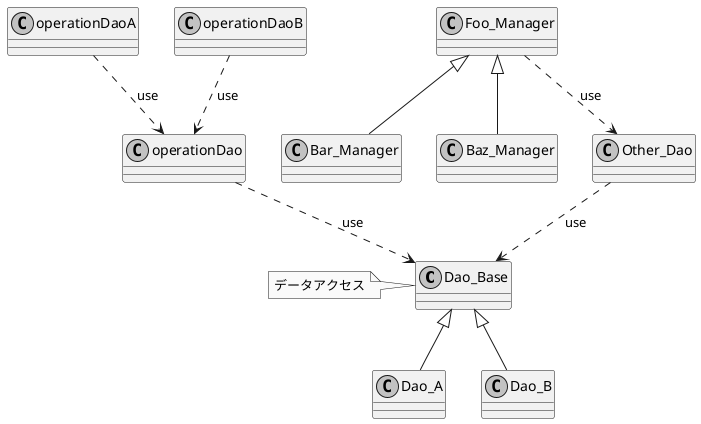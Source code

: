 @startuml

skinparam monochrome true

class Dao_Base {
}
note left: データアクセス

class Dao_A {
}
class Dao_B {
}

class operationDao {
}
class operationDaoA {
}
class operationDaoB {
}

class Foo_Manager {
}
class Bar_Manager {
}
class Baz_Manager {
}

class Other_Dao {
}

Dao_Base <|-- Dao_A
Dao_Base <|-- Dao_B

operationDao ..> Dao_Base : use
operationDaoA ..> operationDao : use
operationDaoB ..> operationDao : use

Foo_Manager <|-- Bar_Manager
Foo_Manager <|-- Baz_Manager

Foo_Manager ..> Other_Dao : use
Other_Dao ..> Dao_Base : use

@enduml
